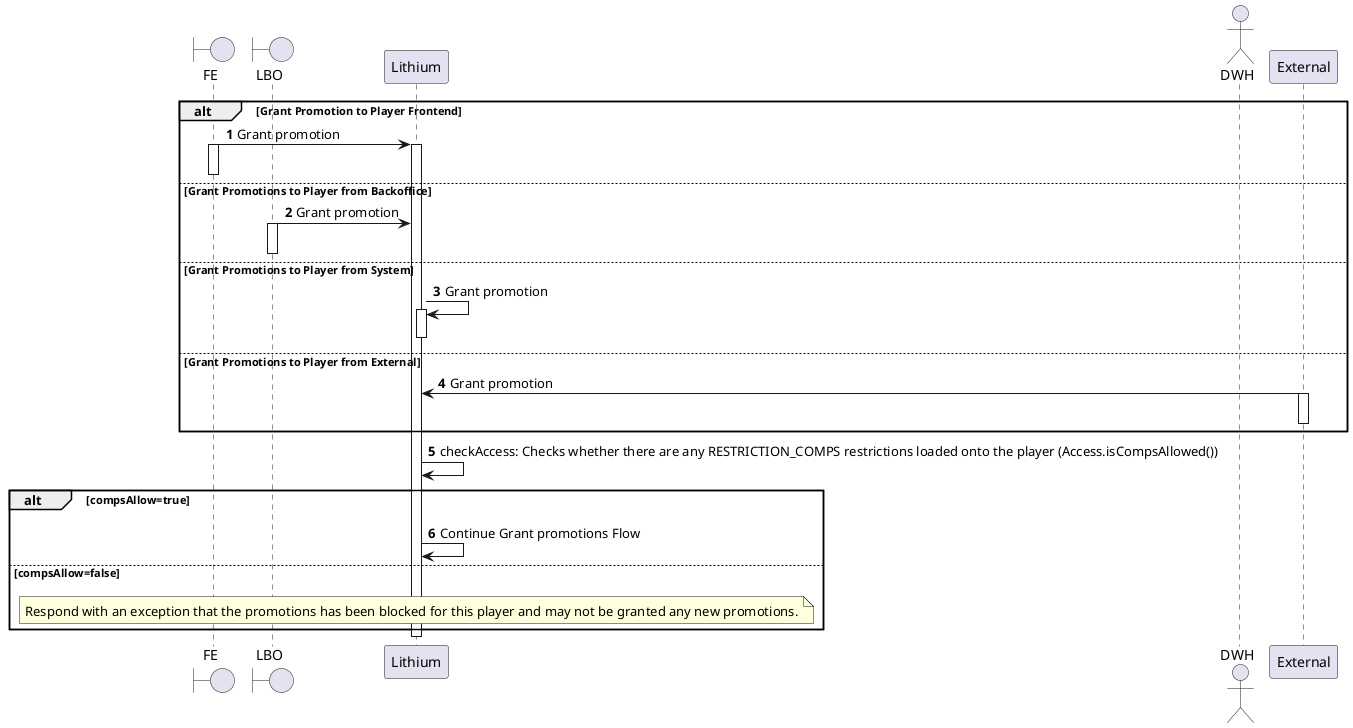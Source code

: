 .Overview Force Promotions Block
[plantuml]

----
@startuml

boundary "FE" as fe
boundary "LBO" as lbo
participant Lithium as li
actor "DWH" as svc
participant "External" as external

autonumber

alt Grant Promotion to Player Frontend
    fe -> li: Grant promotion
    activate fe
    deactivate fe
    activate li
else Grant Promotions to Player from Backoffice
    lbo -> li: Grant promotion
    activate lbo
    deactivate lbo
else Grant Promotions to Player from System
    li -> li: Grant promotion
    activate li
    deactivate li
else Grant Promotions to Player from External
    external -> li: Grant promotion
    activate external
    deactivate external
end
li -> li: checkAccess: Checks whether there are any RESTRICTION_COMPS restrictions loaded onto the player (Access.isCompsAllowed())
alt compsAllow=true
    ||10||
    li -> li: Continue Grant promotions Flow
else compsAllow=false
    ||10||
    note over li: Respond with an exception that the promotions has been blocked for this player and may not be granted any new promotions.
end
deactivate li

@enduml
----